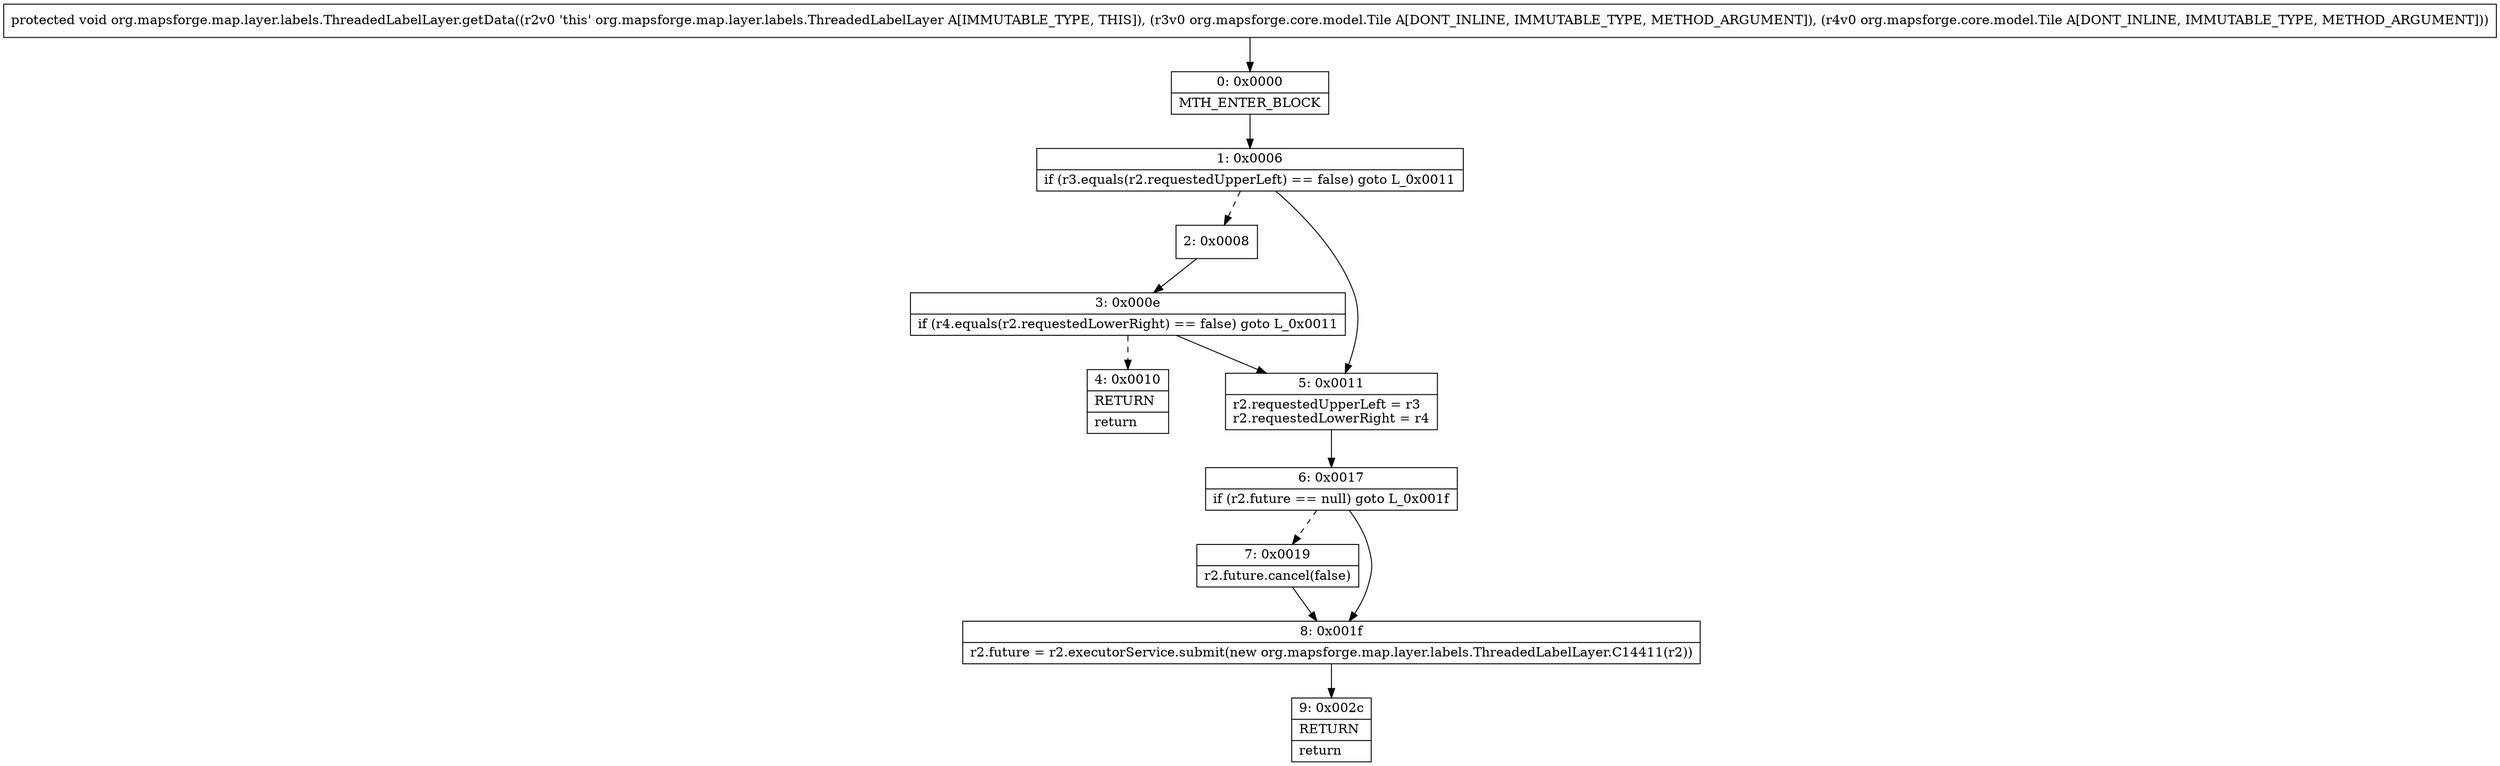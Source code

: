 digraph "CFG fororg.mapsforge.map.layer.labels.ThreadedLabelLayer.getData(Lorg\/mapsforge\/core\/model\/Tile;Lorg\/mapsforge\/core\/model\/Tile;)V" {
Node_0 [shape=record,label="{0\:\ 0x0000|MTH_ENTER_BLOCK\l}"];
Node_1 [shape=record,label="{1\:\ 0x0006|if (r3.equals(r2.requestedUpperLeft) == false) goto L_0x0011\l}"];
Node_2 [shape=record,label="{2\:\ 0x0008}"];
Node_3 [shape=record,label="{3\:\ 0x000e|if (r4.equals(r2.requestedLowerRight) == false) goto L_0x0011\l}"];
Node_4 [shape=record,label="{4\:\ 0x0010|RETURN\l|return\l}"];
Node_5 [shape=record,label="{5\:\ 0x0011|r2.requestedUpperLeft = r3\lr2.requestedLowerRight = r4\l}"];
Node_6 [shape=record,label="{6\:\ 0x0017|if (r2.future == null) goto L_0x001f\l}"];
Node_7 [shape=record,label="{7\:\ 0x0019|r2.future.cancel(false)\l}"];
Node_8 [shape=record,label="{8\:\ 0x001f|r2.future = r2.executorService.submit(new org.mapsforge.map.layer.labels.ThreadedLabelLayer.C14411(r2))\l}"];
Node_9 [shape=record,label="{9\:\ 0x002c|RETURN\l|return\l}"];
MethodNode[shape=record,label="{protected void org.mapsforge.map.layer.labels.ThreadedLabelLayer.getData((r2v0 'this' org.mapsforge.map.layer.labels.ThreadedLabelLayer A[IMMUTABLE_TYPE, THIS]), (r3v0 org.mapsforge.core.model.Tile A[DONT_INLINE, IMMUTABLE_TYPE, METHOD_ARGUMENT]), (r4v0 org.mapsforge.core.model.Tile A[DONT_INLINE, IMMUTABLE_TYPE, METHOD_ARGUMENT])) }"];
MethodNode -> Node_0;
Node_0 -> Node_1;
Node_1 -> Node_2[style=dashed];
Node_1 -> Node_5;
Node_2 -> Node_3;
Node_3 -> Node_4[style=dashed];
Node_3 -> Node_5;
Node_5 -> Node_6;
Node_6 -> Node_7[style=dashed];
Node_6 -> Node_8;
Node_7 -> Node_8;
Node_8 -> Node_9;
}

